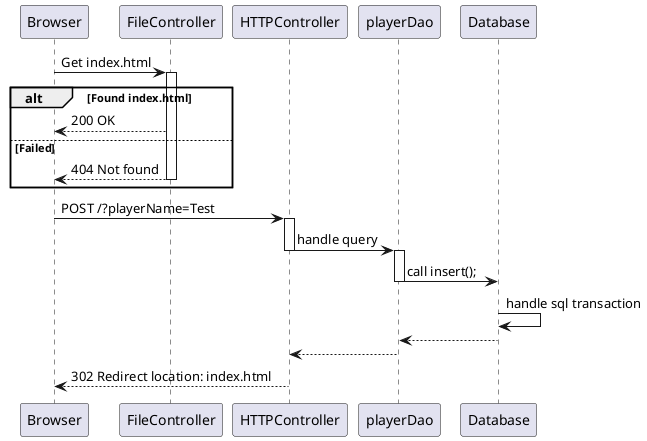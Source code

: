 @startuml



Browser -> FileController : Get index.html

activate FileController
alt Found index.html
FileController --> Browser : 200 OK
else Failed

FileController --> Browser : 404 Not found
deactivate FileController
end

Browser -> HTTPController : POST /?playerName=Test
activate HTTPController


HTTPController -> playerDao : handle query
deactivate HTTPController

activate playerDao
playerDao -> Database : call insert();
deactivate playerDao

Database -> Database : handle sql transaction
Database --> playerDao
playerDao --> HTTPController
HTTPController --> Browser : 302 Redirect location: index.html
@enduml